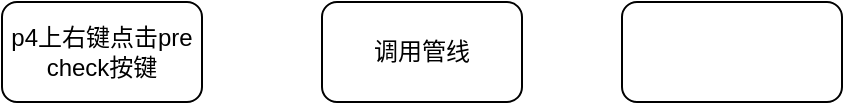 <mxfile version="27.2.0">
  <diagram name="第 1 页" id="NaYwjPo2x3VBrHqSrypS">
    <mxGraphModel dx="1176" dy="640" grid="1" gridSize="10" guides="1" tooltips="1" connect="1" arrows="1" fold="1" page="1" pageScale="1" pageWidth="1169" pageHeight="827" math="0" shadow="0">
      <root>
        <mxCell id="0" />
        <mxCell id="1" parent="0" />
        <mxCell id="gKC4jSqDlsC46b8nSBdc-2" value="p4上右键点击pre check按键" style="rounded=1;whiteSpace=wrap;html=1;" vertex="1" parent="1">
          <mxGeometry x="70" y="280" width="100" height="50" as="geometry" />
        </mxCell>
        <mxCell id="gKC4jSqDlsC46b8nSBdc-3" value="调用管线" style="rounded=1;whiteSpace=wrap;html=1;" vertex="1" parent="1">
          <mxGeometry x="230" y="280" width="100" height="50" as="geometry" />
        </mxCell>
        <mxCell id="gKC4jSqDlsC46b8nSBdc-4" value="" style="rounded=1;whiteSpace=wrap;html=1;direction=west;" vertex="1" parent="1">
          <mxGeometry x="380" y="280" width="110" height="50" as="geometry" />
        </mxCell>
      </root>
    </mxGraphModel>
  </diagram>
</mxfile>
